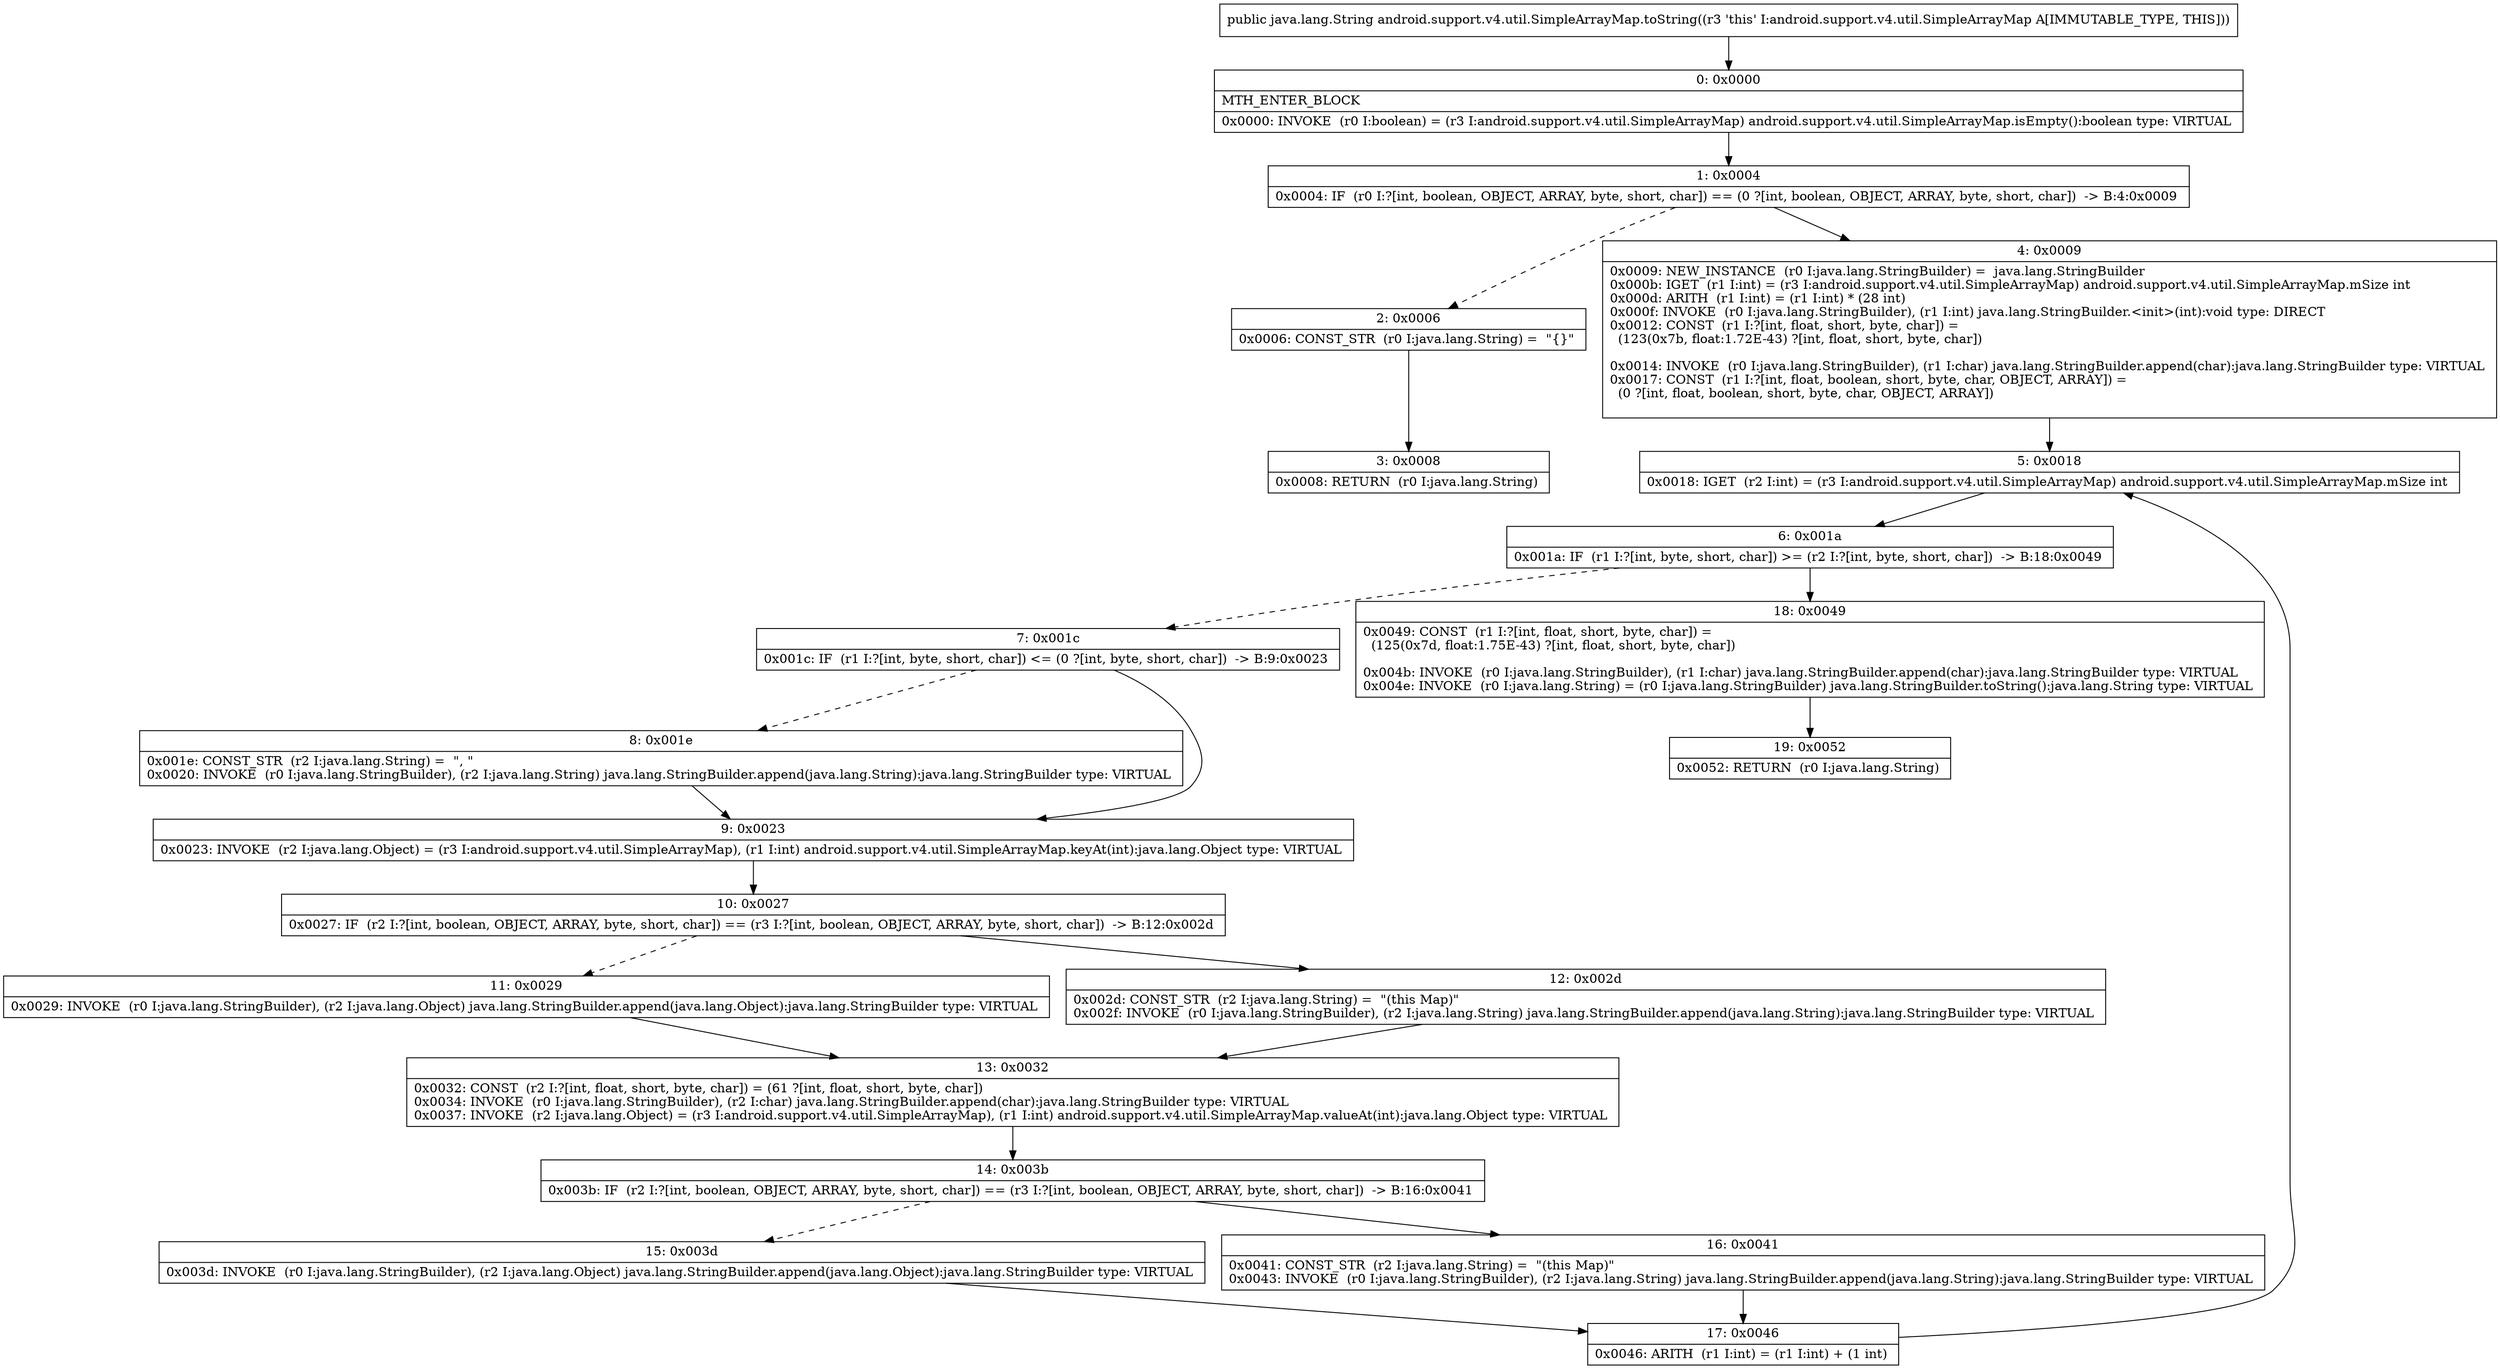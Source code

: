 digraph "CFG forandroid.support.v4.util.SimpleArrayMap.toString()Ljava\/lang\/String;" {
Node_0 [shape=record,label="{0\:\ 0x0000|MTH_ENTER_BLOCK\l|0x0000: INVOKE  (r0 I:boolean) = (r3 I:android.support.v4.util.SimpleArrayMap) android.support.v4.util.SimpleArrayMap.isEmpty():boolean type: VIRTUAL \l}"];
Node_1 [shape=record,label="{1\:\ 0x0004|0x0004: IF  (r0 I:?[int, boolean, OBJECT, ARRAY, byte, short, char]) == (0 ?[int, boolean, OBJECT, ARRAY, byte, short, char])  \-\> B:4:0x0009 \l}"];
Node_2 [shape=record,label="{2\:\ 0x0006|0x0006: CONST_STR  (r0 I:java.lang.String) =  \"\{\}\" \l}"];
Node_3 [shape=record,label="{3\:\ 0x0008|0x0008: RETURN  (r0 I:java.lang.String) \l}"];
Node_4 [shape=record,label="{4\:\ 0x0009|0x0009: NEW_INSTANCE  (r0 I:java.lang.StringBuilder) =  java.lang.StringBuilder \l0x000b: IGET  (r1 I:int) = (r3 I:android.support.v4.util.SimpleArrayMap) android.support.v4.util.SimpleArrayMap.mSize int \l0x000d: ARITH  (r1 I:int) = (r1 I:int) * (28 int) \l0x000f: INVOKE  (r0 I:java.lang.StringBuilder), (r1 I:int) java.lang.StringBuilder.\<init\>(int):void type: DIRECT \l0x0012: CONST  (r1 I:?[int, float, short, byte, char]) = \l  (123(0x7b, float:1.72E\-43) ?[int, float, short, byte, char])\l \l0x0014: INVOKE  (r0 I:java.lang.StringBuilder), (r1 I:char) java.lang.StringBuilder.append(char):java.lang.StringBuilder type: VIRTUAL \l0x0017: CONST  (r1 I:?[int, float, boolean, short, byte, char, OBJECT, ARRAY]) = \l  (0 ?[int, float, boolean, short, byte, char, OBJECT, ARRAY])\l \l}"];
Node_5 [shape=record,label="{5\:\ 0x0018|0x0018: IGET  (r2 I:int) = (r3 I:android.support.v4.util.SimpleArrayMap) android.support.v4.util.SimpleArrayMap.mSize int \l}"];
Node_6 [shape=record,label="{6\:\ 0x001a|0x001a: IF  (r1 I:?[int, byte, short, char]) \>= (r2 I:?[int, byte, short, char])  \-\> B:18:0x0049 \l}"];
Node_7 [shape=record,label="{7\:\ 0x001c|0x001c: IF  (r1 I:?[int, byte, short, char]) \<= (0 ?[int, byte, short, char])  \-\> B:9:0x0023 \l}"];
Node_8 [shape=record,label="{8\:\ 0x001e|0x001e: CONST_STR  (r2 I:java.lang.String) =  \", \" \l0x0020: INVOKE  (r0 I:java.lang.StringBuilder), (r2 I:java.lang.String) java.lang.StringBuilder.append(java.lang.String):java.lang.StringBuilder type: VIRTUAL \l}"];
Node_9 [shape=record,label="{9\:\ 0x0023|0x0023: INVOKE  (r2 I:java.lang.Object) = (r3 I:android.support.v4.util.SimpleArrayMap), (r1 I:int) android.support.v4.util.SimpleArrayMap.keyAt(int):java.lang.Object type: VIRTUAL \l}"];
Node_10 [shape=record,label="{10\:\ 0x0027|0x0027: IF  (r2 I:?[int, boolean, OBJECT, ARRAY, byte, short, char]) == (r3 I:?[int, boolean, OBJECT, ARRAY, byte, short, char])  \-\> B:12:0x002d \l}"];
Node_11 [shape=record,label="{11\:\ 0x0029|0x0029: INVOKE  (r0 I:java.lang.StringBuilder), (r2 I:java.lang.Object) java.lang.StringBuilder.append(java.lang.Object):java.lang.StringBuilder type: VIRTUAL \l}"];
Node_12 [shape=record,label="{12\:\ 0x002d|0x002d: CONST_STR  (r2 I:java.lang.String) =  \"(this Map)\" \l0x002f: INVOKE  (r0 I:java.lang.StringBuilder), (r2 I:java.lang.String) java.lang.StringBuilder.append(java.lang.String):java.lang.StringBuilder type: VIRTUAL \l}"];
Node_13 [shape=record,label="{13\:\ 0x0032|0x0032: CONST  (r2 I:?[int, float, short, byte, char]) = (61 ?[int, float, short, byte, char]) \l0x0034: INVOKE  (r0 I:java.lang.StringBuilder), (r2 I:char) java.lang.StringBuilder.append(char):java.lang.StringBuilder type: VIRTUAL \l0x0037: INVOKE  (r2 I:java.lang.Object) = (r3 I:android.support.v4.util.SimpleArrayMap), (r1 I:int) android.support.v4.util.SimpleArrayMap.valueAt(int):java.lang.Object type: VIRTUAL \l}"];
Node_14 [shape=record,label="{14\:\ 0x003b|0x003b: IF  (r2 I:?[int, boolean, OBJECT, ARRAY, byte, short, char]) == (r3 I:?[int, boolean, OBJECT, ARRAY, byte, short, char])  \-\> B:16:0x0041 \l}"];
Node_15 [shape=record,label="{15\:\ 0x003d|0x003d: INVOKE  (r0 I:java.lang.StringBuilder), (r2 I:java.lang.Object) java.lang.StringBuilder.append(java.lang.Object):java.lang.StringBuilder type: VIRTUAL \l}"];
Node_16 [shape=record,label="{16\:\ 0x0041|0x0041: CONST_STR  (r2 I:java.lang.String) =  \"(this Map)\" \l0x0043: INVOKE  (r0 I:java.lang.StringBuilder), (r2 I:java.lang.String) java.lang.StringBuilder.append(java.lang.String):java.lang.StringBuilder type: VIRTUAL \l}"];
Node_17 [shape=record,label="{17\:\ 0x0046|0x0046: ARITH  (r1 I:int) = (r1 I:int) + (1 int) \l}"];
Node_18 [shape=record,label="{18\:\ 0x0049|0x0049: CONST  (r1 I:?[int, float, short, byte, char]) = \l  (125(0x7d, float:1.75E\-43) ?[int, float, short, byte, char])\l \l0x004b: INVOKE  (r0 I:java.lang.StringBuilder), (r1 I:char) java.lang.StringBuilder.append(char):java.lang.StringBuilder type: VIRTUAL \l0x004e: INVOKE  (r0 I:java.lang.String) = (r0 I:java.lang.StringBuilder) java.lang.StringBuilder.toString():java.lang.String type: VIRTUAL \l}"];
Node_19 [shape=record,label="{19\:\ 0x0052|0x0052: RETURN  (r0 I:java.lang.String) \l}"];
MethodNode[shape=record,label="{public java.lang.String android.support.v4.util.SimpleArrayMap.toString((r3 'this' I:android.support.v4.util.SimpleArrayMap A[IMMUTABLE_TYPE, THIS])) }"];
MethodNode -> Node_0;
Node_0 -> Node_1;
Node_1 -> Node_2[style=dashed];
Node_1 -> Node_4;
Node_2 -> Node_3;
Node_4 -> Node_5;
Node_5 -> Node_6;
Node_6 -> Node_7[style=dashed];
Node_6 -> Node_18;
Node_7 -> Node_8[style=dashed];
Node_7 -> Node_9;
Node_8 -> Node_9;
Node_9 -> Node_10;
Node_10 -> Node_11[style=dashed];
Node_10 -> Node_12;
Node_11 -> Node_13;
Node_12 -> Node_13;
Node_13 -> Node_14;
Node_14 -> Node_15[style=dashed];
Node_14 -> Node_16;
Node_15 -> Node_17;
Node_16 -> Node_17;
Node_17 -> Node_5;
Node_18 -> Node_19;
}

